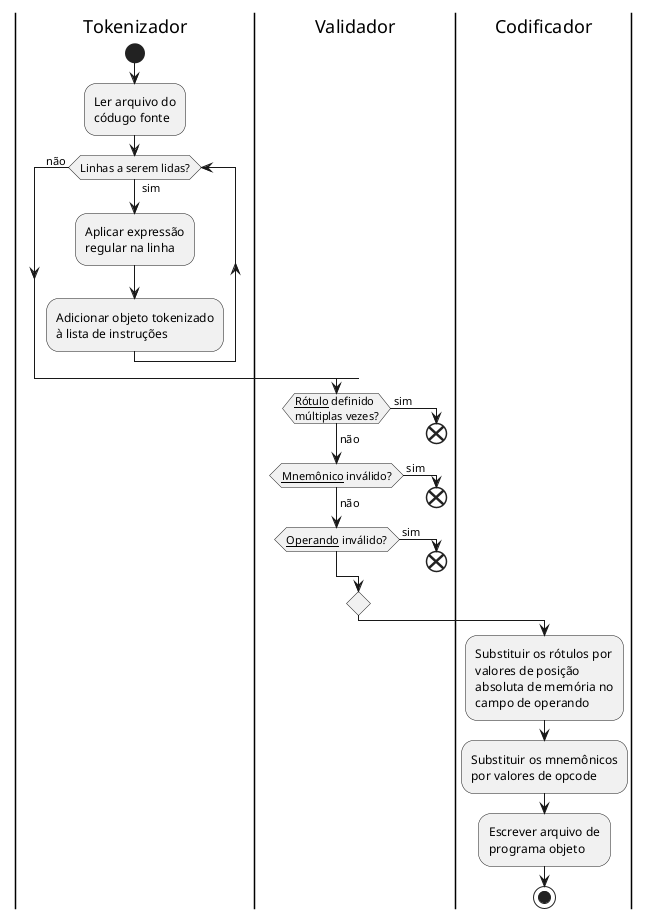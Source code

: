 @startuml event_loop_flow
!pragma useVerticalIf on

|Tokenizador|
start
:Ler arquivo do
códugo fonte;

while (Linhas a serem lidas?) is ( sim)
  :Aplicar expressão
  regular na linha;
  
  :Adicionar objeto tokenizado
  à lista de instruções;
endwhile (não )


|Validador|
if (__Rótulo__ definido\nmúltiplas vezes?) then ( sim)
  end
( não) elseif (__Mnemônico__ inválido?) then ( sim)
  end
( não) elseif (__Operando__ inválido?) then ( sim)
 end
endif


|Codificador|
:Substituir os rótulos por
valores de posição
absoluta de memória no
campo de operando;

:Substituir os mnemônicos
por valores de opcode;

:Escrever arquivo de
programa objeto;

stop

@enduml